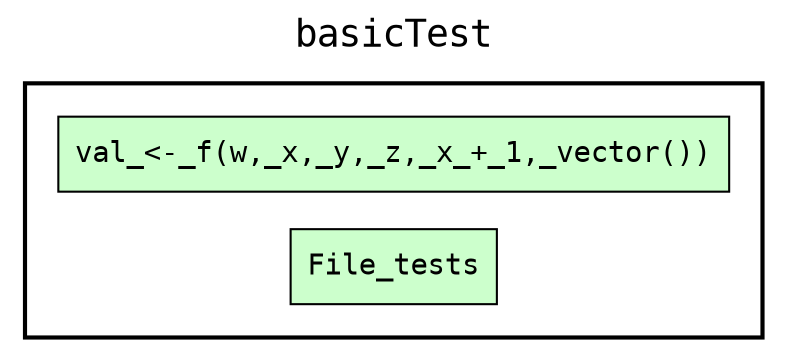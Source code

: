 digraph Workflow {
rankdir=LR
fontname=Courier; fontsize=18; labelloc=t
label=basicTest
subgraph cluster_workflow_box_outer { label=""; color=black; penwidth=2
subgraph cluster_workflow_box_inner { label=""; color=white
node[shape=box style=filled fillcolor="#CCFFCC" peripheries=1 fontname=Courier]
"val_<-_f(w,_x,_y,_z,_x_+_1,_vector())"
File_tests
}}
}
